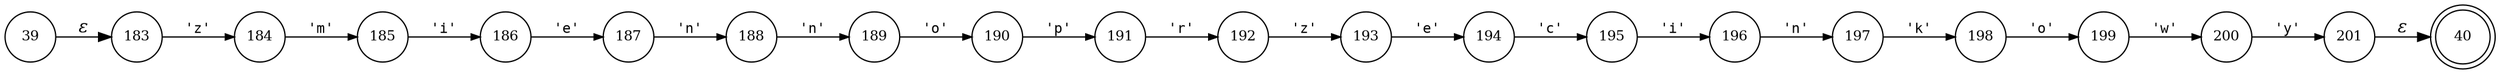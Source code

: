 digraph ATN {
rankdir=LR;
s40[fontsize=11, label="40", shape=doublecircle, fixedsize=true, width=.6];
s192[fontsize=11,label="192", shape=circle, fixedsize=true, width=.55, peripheries=1];
s193[fontsize=11,label="193", shape=circle, fixedsize=true, width=.55, peripheries=1];
s194[fontsize=11,label="194", shape=circle, fixedsize=true, width=.55, peripheries=1];
s195[fontsize=11,label="195", shape=circle, fixedsize=true, width=.55, peripheries=1];
s196[fontsize=11,label="196", shape=circle, fixedsize=true, width=.55, peripheries=1];
s197[fontsize=11,label="197", shape=circle, fixedsize=true, width=.55, peripheries=1];
s198[fontsize=11,label="198", shape=circle, fixedsize=true, width=.55, peripheries=1];
s39[fontsize=11,label="39", shape=circle, fixedsize=true, width=.55, peripheries=1];
s199[fontsize=11,label="199", shape=circle, fixedsize=true, width=.55, peripheries=1];
s200[fontsize=11,label="200", shape=circle, fixedsize=true, width=.55, peripheries=1];
s201[fontsize=11,label="201", shape=circle, fixedsize=true, width=.55, peripheries=1];
s183[fontsize=11,label="183", shape=circle, fixedsize=true, width=.55, peripheries=1];
s184[fontsize=11,label="184", shape=circle, fixedsize=true, width=.55, peripheries=1];
s185[fontsize=11,label="185", shape=circle, fixedsize=true, width=.55, peripheries=1];
s186[fontsize=11,label="186", shape=circle, fixedsize=true, width=.55, peripheries=1];
s187[fontsize=11,label="187", shape=circle, fixedsize=true, width=.55, peripheries=1];
s188[fontsize=11,label="188", shape=circle, fixedsize=true, width=.55, peripheries=1];
s189[fontsize=11,label="189", shape=circle, fixedsize=true, width=.55, peripheries=1];
s190[fontsize=11,label="190", shape=circle, fixedsize=true, width=.55, peripheries=1];
s191[fontsize=11,label="191", shape=circle, fixedsize=true, width=.55, peripheries=1];
s39 -> s183 [fontname="Times-Italic", label="&epsilon;"];
s183 -> s184 [fontsize=11, fontname="Courier", arrowsize=.7, label = "'z'", arrowhead = normal];
s184 -> s185 [fontsize=11, fontname="Courier", arrowsize=.7, label = "'m'", arrowhead = normal];
s185 -> s186 [fontsize=11, fontname="Courier", arrowsize=.7, label = "'i'", arrowhead = normal];
s186 -> s187 [fontsize=11, fontname="Courier", arrowsize=.7, label = "'e'", arrowhead = normal];
s187 -> s188 [fontsize=11, fontname="Courier", arrowsize=.7, label = "'n'", arrowhead = normal];
s188 -> s189 [fontsize=11, fontname="Courier", arrowsize=.7, label = "'n'", arrowhead = normal];
s189 -> s190 [fontsize=11, fontname="Courier", arrowsize=.7, label = "'o'", arrowhead = normal];
s190 -> s191 [fontsize=11, fontname="Courier", arrowsize=.7, label = "'p'", arrowhead = normal];
s191 -> s192 [fontsize=11, fontname="Courier", arrowsize=.7, label = "'r'", arrowhead = normal];
s192 -> s193 [fontsize=11, fontname="Courier", arrowsize=.7, label = "'z'", arrowhead = normal];
s193 -> s194 [fontsize=11, fontname="Courier", arrowsize=.7, label = "'e'", arrowhead = normal];
s194 -> s195 [fontsize=11, fontname="Courier", arrowsize=.7, label = "'c'", arrowhead = normal];
s195 -> s196 [fontsize=11, fontname="Courier", arrowsize=.7, label = "'i'", arrowhead = normal];
s196 -> s197 [fontsize=11, fontname="Courier", arrowsize=.7, label = "'n'", arrowhead = normal];
s197 -> s198 [fontsize=11, fontname="Courier", arrowsize=.7, label = "'k'", arrowhead = normal];
s198 -> s199 [fontsize=11, fontname="Courier", arrowsize=.7, label = "'o'", arrowhead = normal];
s199 -> s200 [fontsize=11, fontname="Courier", arrowsize=.7, label = "'w'", arrowhead = normal];
s200 -> s201 [fontsize=11, fontname="Courier", arrowsize=.7, label = "'y'", arrowhead = normal];
s201 -> s40 [fontname="Times-Italic", label="&epsilon;"];
}